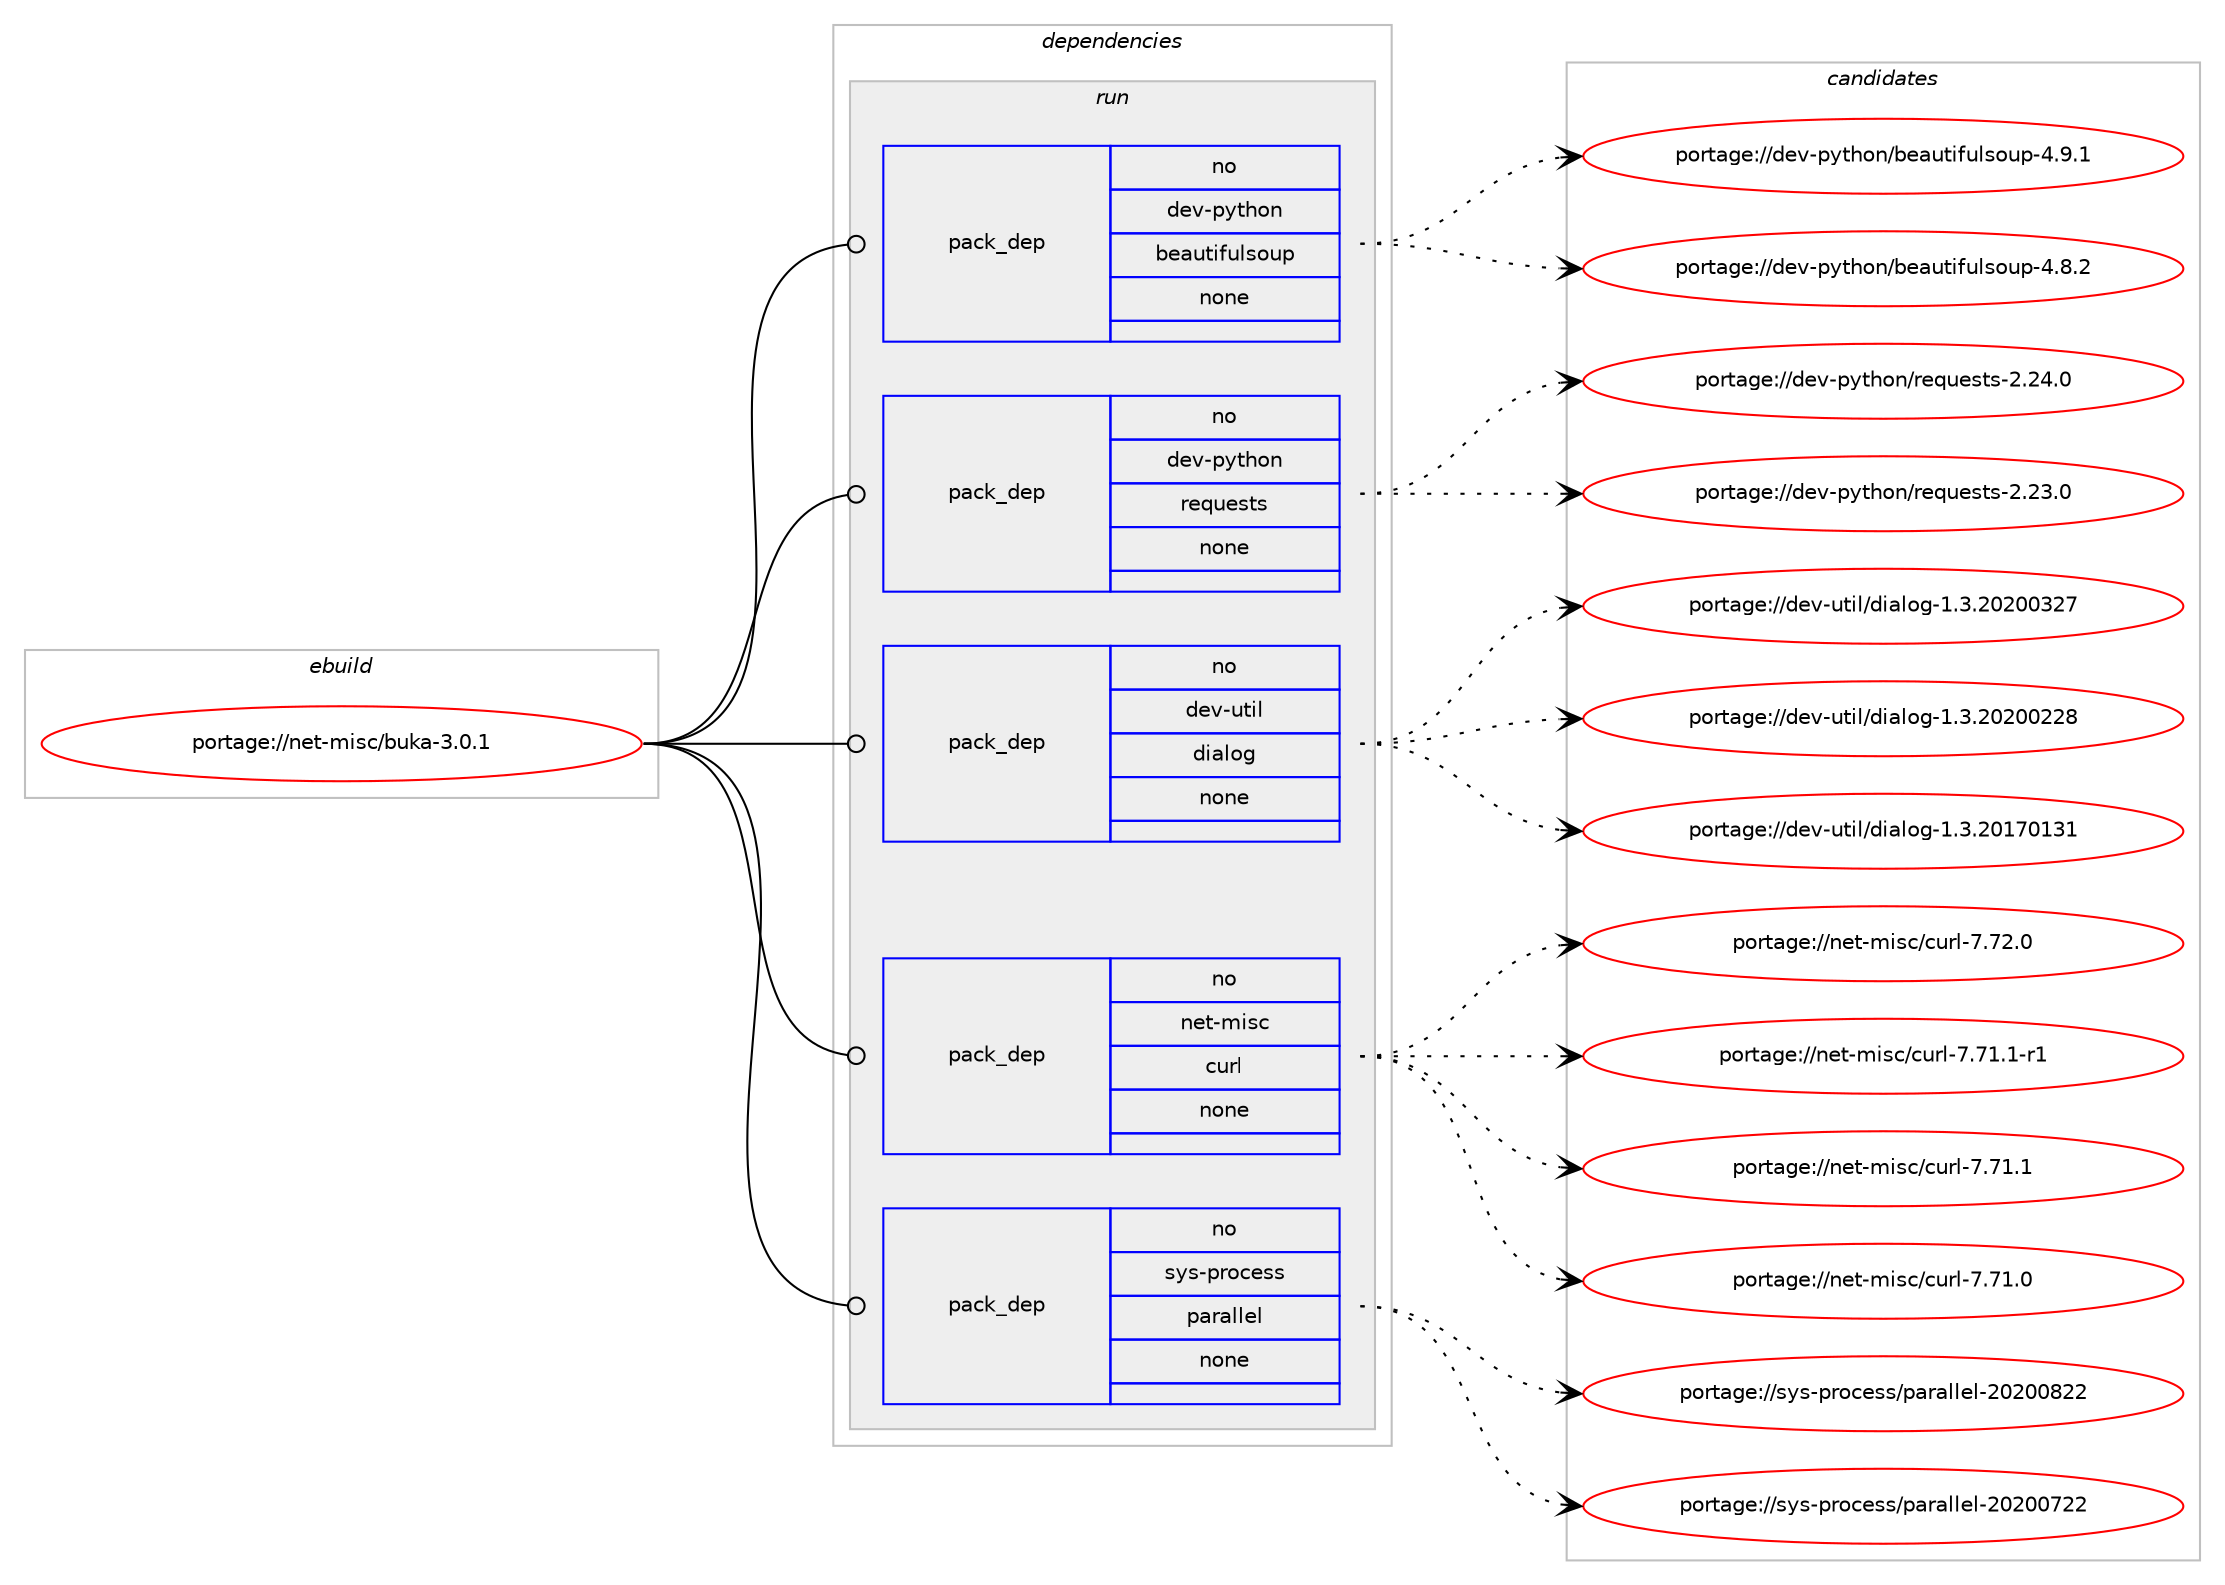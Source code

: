 digraph prolog {

# *************
# Graph options
# *************

newrank=true;
concentrate=true;
compound=true;
graph [rankdir=LR,fontname=Helvetica,fontsize=10,ranksep=1.5];#, ranksep=2.5, nodesep=0.2];
edge  [arrowhead=vee];
node  [fontname=Helvetica,fontsize=10];

# **********
# The ebuild
# **********

subgraph cluster_leftcol {
color=gray;
label=<<i>ebuild</i>>;
id [label="portage://net-misc/buka-3.0.1", color=red, width=4, href="../net-misc/buka-3.0.1.svg"];
}

# ****************
# The dependencies
# ****************

subgraph cluster_midcol {
color=gray;
label=<<i>dependencies</i>>;
subgraph cluster_compile {
fillcolor="#eeeeee";
style=filled;
label=<<i>compile</i>>;
}
subgraph cluster_compileandrun {
fillcolor="#eeeeee";
style=filled;
label=<<i>compile and run</i>>;
}
subgraph cluster_run {
fillcolor="#eeeeee";
style=filled;
label=<<i>run</i>>;
subgraph pack4851 {
dependency6095 [label=<<TABLE BORDER="0" CELLBORDER="1" CELLSPACING="0" CELLPADDING="4" WIDTH="220"><TR><TD ROWSPAN="6" CELLPADDING="30">pack_dep</TD></TR><TR><TD WIDTH="110">no</TD></TR><TR><TD>dev-python</TD></TR><TR><TD>beautifulsoup</TD></TR><TR><TD>none</TD></TR><TR><TD></TD></TR></TABLE>>, shape=none, color=blue];
}
id:e -> dependency6095:w [weight=20,style="solid",arrowhead="odot"];
subgraph pack4852 {
dependency6096 [label=<<TABLE BORDER="0" CELLBORDER="1" CELLSPACING="0" CELLPADDING="4" WIDTH="220"><TR><TD ROWSPAN="6" CELLPADDING="30">pack_dep</TD></TR><TR><TD WIDTH="110">no</TD></TR><TR><TD>dev-python</TD></TR><TR><TD>requests</TD></TR><TR><TD>none</TD></TR><TR><TD></TD></TR></TABLE>>, shape=none, color=blue];
}
id:e -> dependency6096:w [weight=20,style="solid",arrowhead="odot"];
subgraph pack4853 {
dependency6097 [label=<<TABLE BORDER="0" CELLBORDER="1" CELLSPACING="0" CELLPADDING="4" WIDTH="220"><TR><TD ROWSPAN="6" CELLPADDING="30">pack_dep</TD></TR><TR><TD WIDTH="110">no</TD></TR><TR><TD>dev-util</TD></TR><TR><TD>dialog</TD></TR><TR><TD>none</TD></TR><TR><TD></TD></TR></TABLE>>, shape=none, color=blue];
}
id:e -> dependency6097:w [weight=20,style="solid",arrowhead="odot"];
subgraph pack4854 {
dependency6098 [label=<<TABLE BORDER="0" CELLBORDER="1" CELLSPACING="0" CELLPADDING="4" WIDTH="220"><TR><TD ROWSPAN="6" CELLPADDING="30">pack_dep</TD></TR><TR><TD WIDTH="110">no</TD></TR><TR><TD>net-misc</TD></TR><TR><TD>curl</TD></TR><TR><TD>none</TD></TR><TR><TD></TD></TR></TABLE>>, shape=none, color=blue];
}
id:e -> dependency6098:w [weight=20,style="solid",arrowhead="odot"];
subgraph pack4855 {
dependency6099 [label=<<TABLE BORDER="0" CELLBORDER="1" CELLSPACING="0" CELLPADDING="4" WIDTH="220"><TR><TD ROWSPAN="6" CELLPADDING="30">pack_dep</TD></TR><TR><TD WIDTH="110">no</TD></TR><TR><TD>sys-process</TD></TR><TR><TD>parallel</TD></TR><TR><TD>none</TD></TR><TR><TD></TD></TR></TABLE>>, shape=none, color=blue];
}
id:e -> dependency6099:w [weight=20,style="solid",arrowhead="odot"];
}
}

# **************
# The candidates
# **************

subgraph cluster_choices {
rank=same;
color=gray;
label=<<i>candidates</i>>;

subgraph choice4851 {
color=black;
nodesep=1;
choice10010111845112121116104111110479810197117116105102117108115111117112455246574649 [label="portage://dev-python/beautifulsoup-4.9.1", color=red, width=4,href="../dev-python/beautifulsoup-4.9.1.svg"];
choice10010111845112121116104111110479810197117116105102117108115111117112455246564650 [label="portage://dev-python/beautifulsoup-4.8.2", color=red, width=4,href="../dev-python/beautifulsoup-4.8.2.svg"];
dependency6095:e -> choice10010111845112121116104111110479810197117116105102117108115111117112455246574649:w [style=dotted,weight="100"];
dependency6095:e -> choice10010111845112121116104111110479810197117116105102117108115111117112455246564650:w [style=dotted,weight="100"];
}
subgraph choice4852 {
color=black;
nodesep=1;
choice100101118451121211161041111104711410111311710111511611545504650524648 [label="portage://dev-python/requests-2.24.0", color=red, width=4,href="../dev-python/requests-2.24.0.svg"];
choice100101118451121211161041111104711410111311710111511611545504650514648 [label="portage://dev-python/requests-2.23.0", color=red, width=4,href="../dev-python/requests-2.23.0.svg"];
dependency6096:e -> choice100101118451121211161041111104711410111311710111511611545504650524648:w [style=dotted,weight="100"];
dependency6096:e -> choice100101118451121211161041111104711410111311710111511611545504650514648:w [style=dotted,weight="100"];
}
subgraph choice4853 {
color=black;
nodesep=1;
choice10010111845117116105108471001059710811110345494651465048504848515055 [label="portage://dev-util/dialog-1.3.20200327", color=red, width=4,href="../dev-util/dialog-1.3.20200327.svg"];
choice10010111845117116105108471001059710811110345494651465048504848505056 [label="portage://dev-util/dialog-1.3.20200228", color=red, width=4,href="../dev-util/dialog-1.3.20200228.svg"];
choice10010111845117116105108471001059710811110345494651465048495548495149 [label="portage://dev-util/dialog-1.3.20170131", color=red, width=4,href="../dev-util/dialog-1.3.20170131.svg"];
dependency6097:e -> choice10010111845117116105108471001059710811110345494651465048504848515055:w [style=dotted,weight="100"];
dependency6097:e -> choice10010111845117116105108471001059710811110345494651465048504848505056:w [style=dotted,weight="100"];
dependency6097:e -> choice10010111845117116105108471001059710811110345494651465048495548495149:w [style=dotted,weight="100"];
}
subgraph choice4854 {
color=black;
nodesep=1;
choice1101011164510910511599479911711410845554655504648 [label="portage://net-misc/curl-7.72.0", color=red, width=4,href="../net-misc/curl-7.72.0.svg"];
choice11010111645109105115994799117114108455546554946494511449 [label="portage://net-misc/curl-7.71.1-r1", color=red, width=4,href="../net-misc/curl-7.71.1-r1.svg"];
choice1101011164510910511599479911711410845554655494649 [label="portage://net-misc/curl-7.71.1", color=red, width=4,href="../net-misc/curl-7.71.1.svg"];
choice1101011164510910511599479911711410845554655494648 [label="portage://net-misc/curl-7.71.0", color=red, width=4,href="../net-misc/curl-7.71.0.svg"];
dependency6098:e -> choice1101011164510910511599479911711410845554655504648:w [style=dotted,weight="100"];
dependency6098:e -> choice11010111645109105115994799117114108455546554946494511449:w [style=dotted,weight="100"];
dependency6098:e -> choice1101011164510910511599479911711410845554655494649:w [style=dotted,weight="100"];
dependency6098:e -> choice1101011164510910511599479911711410845554655494648:w [style=dotted,weight="100"];
}
subgraph choice4855 {
color=black;
nodesep=1;
choice1151211154511211411199101115115471129711497108108101108455048504848565050 [label="portage://sys-process/parallel-20200822", color=red, width=4,href="../sys-process/parallel-20200822.svg"];
choice1151211154511211411199101115115471129711497108108101108455048504848555050 [label="portage://sys-process/parallel-20200722", color=red, width=4,href="../sys-process/parallel-20200722.svg"];
dependency6099:e -> choice1151211154511211411199101115115471129711497108108101108455048504848565050:w [style=dotted,weight="100"];
dependency6099:e -> choice1151211154511211411199101115115471129711497108108101108455048504848555050:w [style=dotted,weight="100"];
}
}

}
